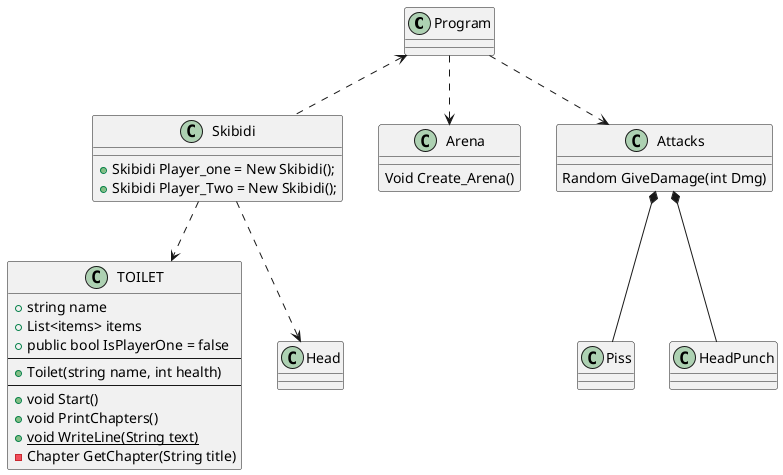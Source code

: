@startuml

class Program{
    
}

class TOILET{
    + string name
    + List<items> items
    + public bool IsPlayerOne = false
    --
    + Toilet(string name, int health)
    --
    + void Start()
    + void PrintChapters()
    + {static} void WriteLine(String text)
    - Chapter GetChapter(String title)
}

class Piss{
}
Class Skibidi{
   + Skibidi Player_one = New Skibidi();
   + Skibidi Player_Two = New Skibidi();
}
class Head{

}
Class HeadPunch{
}

class Arena{
    Void Create_Arena()
}
class Attacks{
 Random GiveDamage(int Dmg)
}
Attacks *--  Piss
Attacks *--  HeadPunch
Skibidi ..> TOILET
Program ..> Attacks
Program ..> Arena
Skibidi ..> Head
Skibidi .up.> Program
@enduml